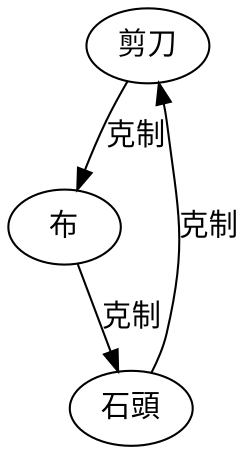 // The Round Table
digraph {
	"剪刀" [label="剪刀"]
	"石頭" [label="石頭"]
	"布" [label="布"]
	"剪刀" -> "布" [label="克制"]
	"石頭" -> "剪刀" [label="克制"]
	"布" -> "石頭" [label="克制"]
}

